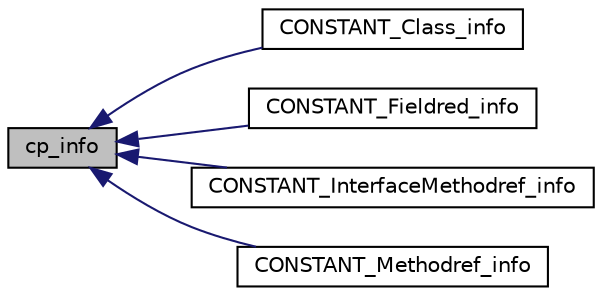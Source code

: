 digraph "cp_info"
{
  edge [fontname="Helvetica",fontsize="10",labelfontname="Helvetica",labelfontsize="10"];
  node [fontname="Helvetica",fontsize="10",shape=record];
  rankdir="LR";
  Node1 [label="cp_info",height=0.2,width=0.4,color="black", fillcolor="grey75", style="filled", fontcolor="black"];
  Node1 -> Node2 [dir="back",color="midnightblue",fontsize="10",style="solid",fontname="Helvetica"];
  Node2 [label="CONSTANT_Class_info",height=0.2,width=0.4,color="black", fillcolor="white", style="filled",URL="$classCONSTANT__Class__info.html",tooltip="Classe usada para representar uma classe ou interface Java. "];
  Node1 -> Node3 [dir="back",color="midnightblue",fontsize="10",style="solid",fontname="Helvetica"];
  Node3 [label="CONSTANT_Fieldred_info",height=0.2,width=0.4,color="black", fillcolor="white", style="filled",URL="$classCONSTANT__Fieldred__info.html"];
  Node1 -> Node4 [dir="back",color="midnightblue",fontsize="10",style="solid",fontname="Helvetica"];
  Node4 [label="CONSTANT_InterfaceMethodref_info",height=0.2,width=0.4,color="black", fillcolor="white", style="filled",URL="$classCONSTANT__InterfaceMethodref__info.html"];
  Node1 -> Node5 [dir="back",color="midnightblue",fontsize="10",style="solid",fontname="Helvetica"];
  Node5 [label="CONSTANT_Methodref_info",height=0.2,width=0.4,color="black", fillcolor="white", style="filled",URL="$classCONSTANT__Methodref__info.html"];
}
